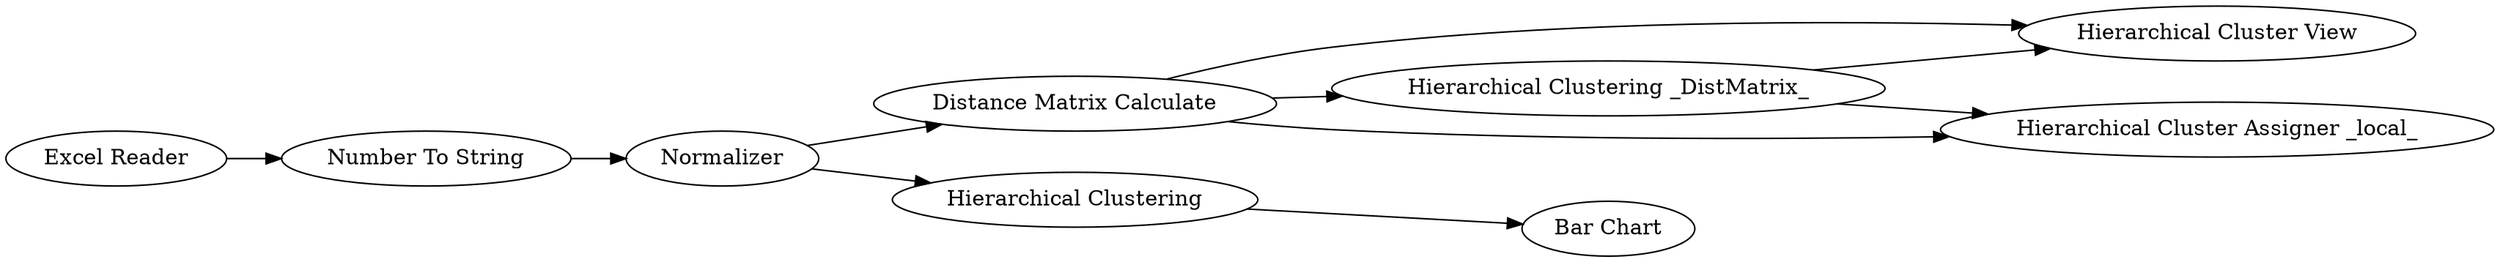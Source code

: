 digraph {
	4 -> 7
	4 -> 8
	3 -> 4
	3 -> 5
	1 -> 2
	2 -> 3
	6 -> 7
	5 -> 9
	4 -> 6
	6 -> 8
	5 [label="Hierarchical Clustering"]
	1 [label="Excel Reader"]
	7 [label="Hierarchical Cluster View"]
	9 [label="Bar Chart"]
	4 [label="Distance Matrix Calculate"]
	6 [label="Hierarchical Clustering _DistMatrix_"]
	8 [label="Hierarchical Cluster Assigner _local_"]
	3 [label=Normalizer]
	2 [label="Number To String"]
	rankdir=LR
}

